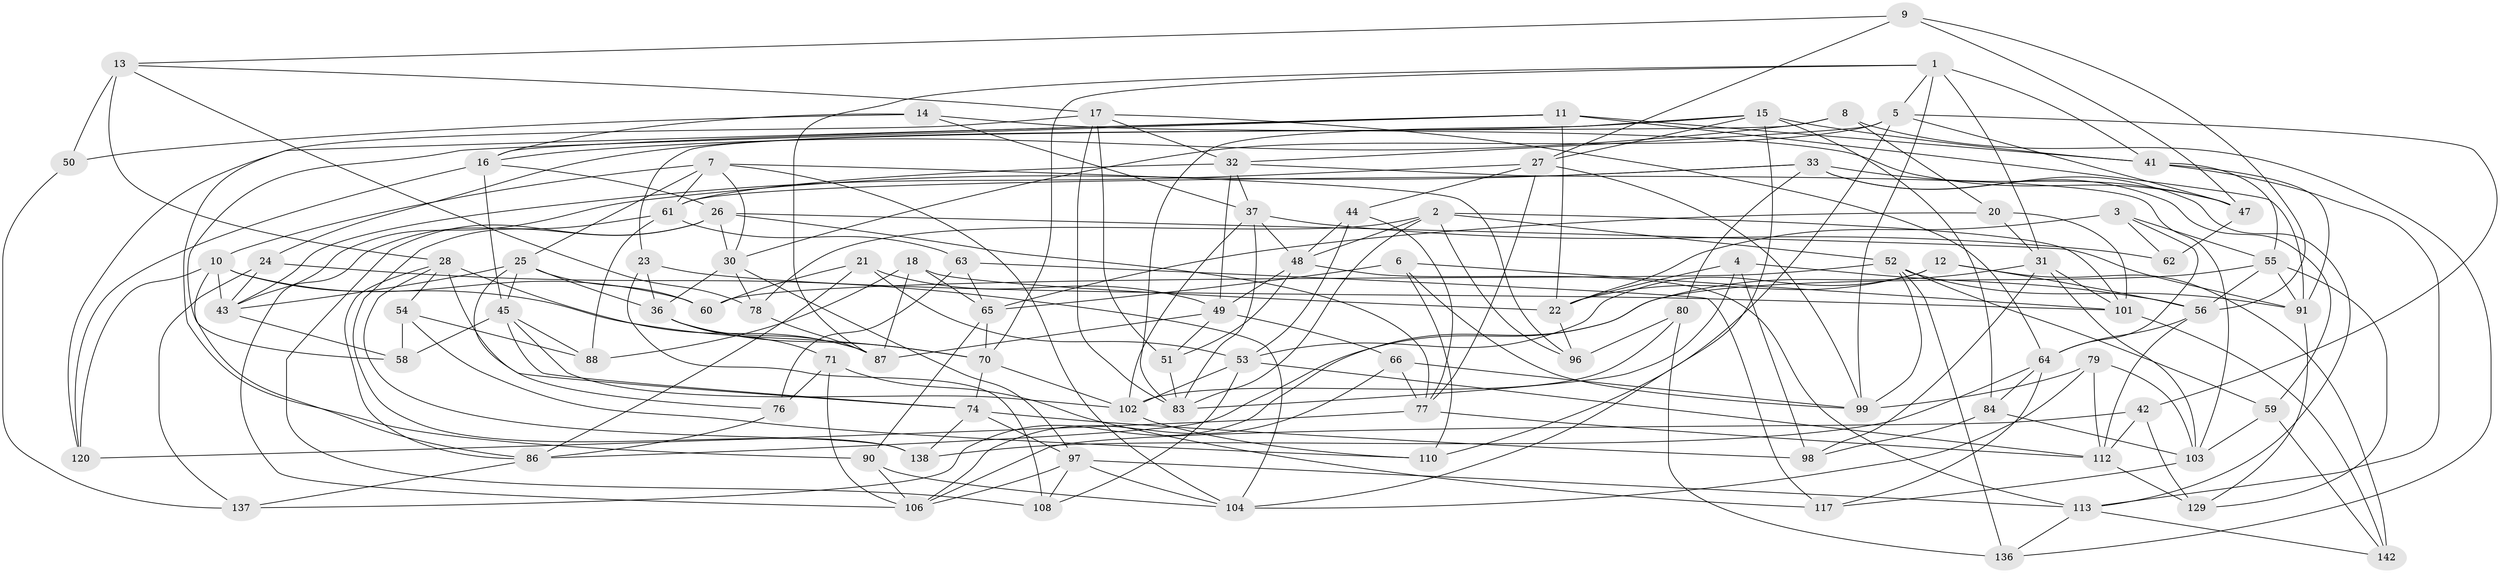 // Generated by graph-tools (version 1.1) at 2025/24/03/03/25 07:24:24]
// undirected, 92 vertices, 232 edges
graph export_dot {
graph [start="1"]
  node [color=gray90,style=filled];
  1 [super="+68"];
  2 [super="+19"];
  3;
  4;
  5 [super="+109"];
  6;
  7 [super="+128"];
  8;
  9;
  10 [super="+39"];
  11 [super="+126"];
  12;
  13 [super="+29"];
  14;
  15 [super="+40"];
  16 [super="+81"];
  17 [super="+93"];
  18;
  20;
  21;
  22 [super="+46"];
  23;
  24;
  25 [super="+100"];
  26 [super="+89"];
  27 [super="+34"];
  28 [super="+123"];
  30 [super="+35"];
  31 [super="+67"];
  32 [super="+73"];
  33 [super="+139"];
  36 [super="+38"];
  37 [super="+121"];
  41 [super="+125"];
  42;
  43 [super="+95"];
  44;
  45 [super="+72"];
  47 [super="+134"];
  48 [super="+69"];
  49 [super="+135"];
  50;
  51;
  52 [super="+141"];
  53 [super="+57"];
  54;
  55 [super="+119"];
  56 [super="+82"];
  58;
  59;
  60;
  61 [super="+75"];
  62;
  63;
  64 [super="+92"];
  65 [super="+118"];
  66;
  70 [super="+124"];
  71;
  74 [super="+94"];
  76;
  77 [super="+127"];
  78;
  79;
  80;
  83 [super="+85"];
  84;
  86 [super="+107"];
  87 [super="+111"];
  88;
  90;
  91 [super="+105"];
  96;
  97 [super="+140"];
  98;
  99 [super="+130"];
  101 [super="+131"];
  102 [super="+133"];
  103 [super="+114"];
  104 [super="+116"];
  106 [super="+132"];
  108;
  110;
  112 [super="+122"];
  113 [super="+115"];
  117;
  120;
  129;
  136;
  137;
  138;
  142;
  1 -- 41;
  1 -- 70;
  1 -- 31;
  1 -- 99;
  1 -- 87;
  1 -- 5;
  2 -- 83;
  2 -- 101;
  2 -- 78;
  2 -- 48;
  2 -- 52;
  2 -- 96;
  3 -- 64;
  3 -- 55;
  3 -- 62;
  3 -- 22;
  4 -- 98;
  4 -- 83;
  4 -- 22;
  4 -- 56;
  5 -- 47;
  5 -- 30;
  5 -- 42;
  5 -- 110;
  5 -- 32;
  6 -- 65;
  6 -- 110;
  6 -- 99;
  6 -- 101;
  7 -- 30;
  7 -- 96;
  7 -- 104;
  7 -- 25;
  7 -- 10;
  7 -- 61;
  8 -- 23;
  8 -- 136;
  8 -- 20;
  8 -- 16;
  9 -- 13;
  9 -- 47;
  9 -- 27;
  9 -- 56;
  10 -- 120;
  10 -- 43;
  10 -- 86;
  10 -- 60;
  10 -- 70;
  11 -- 58;
  11 -- 41;
  11 -- 22;
  11 -- 16;
  11 -- 91;
  11 -- 120;
  12 -- 56;
  12 -- 53;
  12 -- 142;
  12 -- 22;
  13 -- 50 [weight=2];
  13 -- 17;
  13 -- 28;
  13 -- 78;
  14 -- 50;
  14 -- 47;
  14 -- 37;
  14 -- 16;
  15 -- 27;
  15 -- 24;
  15 -- 104;
  15 -- 41;
  15 -- 83;
  15 -- 84;
  16 -- 120;
  16 -- 26;
  16 -- 45;
  17 -- 64;
  17 -- 90;
  17 -- 83;
  17 -- 32;
  17 -- 51;
  18 -- 88;
  18 -- 65;
  18 -- 22;
  18 -- 87;
  20 -- 31;
  20 -- 65;
  20 -- 101;
  21 -- 86;
  21 -- 60;
  21 -- 49;
  21 -- 53;
  22 -- 96;
  23 -- 108;
  23 -- 36;
  23 -- 101;
  24 -- 104;
  24 -- 43;
  24 -- 137;
  25 -- 36;
  25 -- 60;
  25 -- 76;
  25 -- 43;
  25 -- 45;
  26 -- 108;
  26 -- 138;
  26 -- 91;
  26 -- 30;
  26 -- 77;
  27 -- 43;
  27 -- 44;
  27 -- 77;
  27 -- 99;
  28 -- 138;
  28 -- 54;
  28 -- 87;
  28 -- 74;
  28 -- 86;
  30 -- 78;
  30 -- 36;
  30 -- 97;
  31 -- 137;
  31 -- 98;
  31 -- 103;
  31 -- 101;
  32 -- 103;
  32 -- 61;
  32 -- 49;
  32 -- 37;
  33 -- 47;
  33 -- 113;
  33 -- 43;
  33 -- 80;
  33 -- 59;
  33 -- 61;
  36 -- 71;
  36 -- 87;
  36 -- 70;
  37 -- 83;
  37 -- 62;
  37 -- 102;
  37 -- 48;
  41 -- 113;
  41 -- 55;
  41 -- 91;
  42 -- 129;
  42 -- 106;
  42 -- 112;
  43 -- 58;
  44 -- 48;
  44 -- 53;
  44 -- 77;
  45 -- 88;
  45 -- 58;
  45 -- 102;
  45 -- 74;
  47 -- 62 [weight=2];
  48 -- 51;
  48 -- 49;
  48 -- 113;
  49 -- 87;
  49 -- 66;
  49 -- 51;
  50 -- 137;
  51 -- 83;
  52 -- 91;
  52 -- 99;
  52 -- 136;
  52 -- 59;
  52 -- 60;
  53 -- 102;
  53 -- 112;
  53 -- 108;
  54 -- 58;
  54 -- 110;
  54 -- 88;
  55 -- 86;
  55 -- 129;
  55 -- 91;
  55 -- 56;
  56 -- 112;
  56 -- 64;
  59 -- 103;
  59 -- 142;
  61 -- 63;
  61 -- 106;
  61 -- 88;
  63 -- 76;
  63 -- 117;
  63 -- 65;
  64 -- 117;
  64 -- 84;
  64 -- 138;
  65 -- 90;
  65 -- 70;
  66 -- 99;
  66 -- 106;
  66 -- 77;
  70 -- 74;
  70 -- 102;
  71 -- 76;
  71 -- 117;
  71 -- 106;
  74 -- 98;
  74 -- 138;
  74 -- 97;
  76 -- 86;
  77 -- 120;
  77 -- 112;
  78 -- 87;
  79 -- 112;
  79 -- 104;
  79 -- 99;
  79 -- 103;
  80 -- 96;
  80 -- 136;
  80 -- 102;
  84 -- 98;
  84 -- 103;
  86 -- 137;
  90 -- 106;
  90 -- 104;
  91 -- 129;
  97 -- 113;
  97 -- 104;
  97 -- 106;
  97 -- 108;
  101 -- 142;
  102 -- 110;
  103 -- 117;
  112 -- 129;
  113 -- 136;
  113 -- 142;
}
